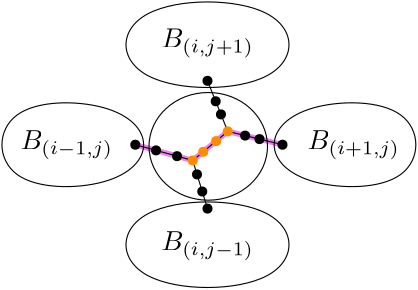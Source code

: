 <?xml version="1.0"?>
<!DOCTYPE ipe SYSTEM "ipe.dtd">
<ipe version="70218" creator="Ipe 7.2.24">
<info created="D:20211004110059" modified="D:20211004112123"/>
<ipestyle name="basic">
<symbol name="arrow/arc(spx)">
<path stroke="sym-stroke" fill="sym-stroke" pen="sym-pen">
0 0 m
-1 0.333 l
-1 -0.333 l
h
</path>
</symbol>
<symbol name="arrow/farc(spx)">
<path stroke="sym-stroke" fill="white" pen="sym-pen">
0 0 m
-1 0.333 l
-1 -0.333 l
h
</path>
</symbol>
<symbol name="arrow/ptarc(spx)">
<path stroke="sym-stroke" fill="sym-stroke" pen="sym-pen">
0 0 m
-1 0.333 l
-0.8 0 l
-1 -0.333 l
h
</path>
</symbol>
<symbol name="arrow/fptarc(spx)">
<path stroke="sym-stroke" fill="white" pen="sym-pen">
0 0 m
-1 0.333 l
-0.8 0 l
-1 -0.333 l
h
</path>
</symbol>
<symbol name="mark/circle(sx)" transformations="translations">
<path fill="sym-stroke">
0.6 0 0 0.6 0 0 e
0.4 0 0 0.4 0 0 e
</path>
</symbol>
<symbol name="mark/disk(sx)" transformations="translations">
<path fill="sym-stroke">
0.6 0 0 0.6 0 0 e
</path>
</symbol>
<symbol name="mark/fdisk(sfx)" transformations="translations">
<group>
<path fill="sym-fill">
0.5 0 0 0.5 0 0 e
</path>
<path fill="sym-stroke" fillrule="eofill">
0.6 0 0 0.6 0 0 e
0.4 0 0 0.4 0 0 e
</path>
</group>
</symbol>
<symbol name="mark/box(sx)" transformations="translations">
<path fill="sym-stroke" fillrule="eofill">
-0.6 -0.6 m
0.6 -0.6 l
0.6 0.6 l
-0.6 0.6 l
h
-0.4 -0.4 m
0.4 -0.4 l
0.4 0.4 l
-0.4 0.4 l
h
</path>
</symbol>
<symbol name="mark/square(sx)" transformations="translations">
<path fill="sym-stroke">
-0.6 -0.6 m
0.6 -0.6 l
0.6 0.6 l
-0.6 0.6 l
h
</path>
</symbol>
<symbol name="mark/fsquare(sfx)" transformations="translations">
<group>
<path fill="sym-fill">
-0.5 -0.5 m
0.5 -0.5 l
0.5 0.5 l
-0.5 0.5 l
h
</path>
<path fill="sym-stroke" fillrule="eofill">
-0.6 -0.6 m
0.6 -0.6 l
0.6 0.6 l
-0.6 0.6 l
h
-0.4 -0.4 m
0.4 -0.4 l
0.4 0.4 l
-0.4 0.4 l
h
</path>
</group>
</symbol>
<symbol name="mark/cross(sx)" transformations="translations">
<group>
<path fill="sym-stroke">
-0.43 -0.57 m
0.57 0.43 l
0.43 0.57 l
-0.57 -0.43 l
h
</path>
<path fill="sym-stroke">
-0.43 0.57 m
0.57 -0.43 l
0.43 -0.57 l
-0.57 0.43 l
h
</path>
</group>
</symbol>
<symbol name="arrow/fnormal(spx)">
<path stroke="sym-stroke" fill="white" pen="sym-pen">
0 0 m
-1 0.333 l
-1 -0.333 l
h
</path>
</symbol>
<symbol name="arrow/pointed(spx)">
<path stroke="sym-stroke" fill="sym-stroke" pen="sym-pen">
0 0 m
-1 0.333 l
-0.8 0 l
-1 -0.333 l
h
</path>
</symbol>
<symbol name="arrow/fpointed(spx)">
<path stroke="sym-stroke" fill="white" pen="sym-pen">
0 0 m
-1 0.333 l
-0.8 0 l
-1 -0.333 l
h
</path>
</symbol>
<symbol name="arrow/linear(spx)">
<path stroke="sym-stroke" pen="sym-pen">
-1 0.333 m
0 0 l
-1 -0.333 l
</path>
</symbol>
<symbol name="arrow/fdouble(spx)">
<path stroke="sym-stroke" fill="white" pen="sym-pen">
0 0 m
-1 0.333 l
-1 -0.333 l
h
-1 0 m
-2 0.333 l
-2 -0.333 l
h
</path>
</symbol>
<symbol name="arrow/double(spx)">
<path stroke="sym-stroke" fill="sym-stroke" pen="sym-pen">
0 0 m
-1 0.333 l
-1 -0.333 l
h
-1 0 m
-2 0.333 l
-2 -0.333 l
h
</path>
</symbol>
<symbol name="arrow/mid-normal(spx)">
<path stroke="sym-stroke" fill="sym-stroke" pen="sym-pen">
0.5 0 m
-0.5 0.333 l
-0.5 -0.333 l
h
</path>
</symbol>
<symbol name="arrow/mid-fnormal(spx)">
<path stroke="sym-stroke" fill="white" pen="sym-pen">
0.5 0 m
-0.5 0.333 l
-0.5 -0.333 l
h
</path>
</symbol>
<symbol name="arrow/mid-pointed(spx)">
<path stroke="sym-stroke" fill="sym-stroke" pen="sym-pen">
0.5 0 m
-0.5 0.333 l
-0.3 0 l
-0.5 -0.333 l
h
</path>
</symbol>
<symbol name="arrow/mid-fpointed(spx)">
<path stroke="sym-stroke" fill="white" pen="sym-pen">
0.5 0 m
-0.5 0.333 l
-0.3 0 l
-0.5 -0.333 l
h
</path>
</symbol>
<symbol name="arrow/mid-double(spx)">
<path stroke="sym-stroke" fill="sym-stroke" pen="sym-pen">
1 0 m
0 0.333 l
0 -0.333 l
h
0 0 m
-1 0.333 l
-1 -0.333 l
h
</path>
</symbol>
<symbol name="arrow/mid-fdouble(spx)">
<path stroke="sym-stroke" fill="white" pen="sym-pen">
1 0 m
0 0.333 l
0 -0.333 l
h
0 0 m
-1 0.333 l
-1 -0.333 l
h
</path>
</symbol>
<anglesize name="22.5 deg" value="22.5"/>
<anglesize name="30 deg" value="30"/>
<anglesize name="45 deg" value="45"/>
<anglesize name="60 deg" value="60"/>
<anglesize name="90 deg" value="90"/>
<arrowsize name="large" value="10"/>
<arrowsize name="small" value="5"/>
<arrowsize name="tiny" value="3"/>
<color name="blue" value="0 0 1"/>
<color name="brown" value="0.647 0.165 0.165"/>
<color name="darkblue" value="0 0 0.545"/>
<color name="darkcyan" value="0 0.545 0.545"/>
<color name="darkgray" value="0.663"/>
<color name="darkgreen" value="0 0.392 0"/>
<color name="darkmagenta" value="0.545 0 0.545"/>
<color name="darkorange" value="1 0.549 0"/>
<color name="darkred" value="0.545 0 0"/>
<color name="gold" value="1 0.843 0"/>
<color name="gray" value="0.745"/>
<color name="green" value="0 1 0"/>
<color name="lightblue" value="0.678 0.847 0.902"/>
<color name="lightcyan" value="0.878 1 1"/>
<color name="lightgray" value="0.827"/>
<color name="lightgreen" value="0.565 0.933 0.565"/>
<color name="lightyellow" value="1 1 0.878"/>
<color name="navy" value="0 0 0.502"/>
<color name="orange" value="1 0.647 0"/>
<color name="pink" value="1 0.753 0.796"/>
<color name="purple" value="0.627 0.125 0.941"/>
<color name="red" value="1 0 0"/>
<color name="seagreen" value="0.18 0.545 0.341"/>
<color name="turquoise" value="0.251 0.878 0.816"/>
<color name="violet" value="0.933 0.51 0.933"/>
<color name="yellow" value="1 1 0"/>
<dashstyle name="dash dot dotted" value="[4 2 1 2 1 2] 0"/>
<dashstyle name="dash dotted" value="[4 2 1 2] 0"/>
<dashstyle name="dashed" value="[4] 0"/>
<dashstyle name="dotted" value="[1 3] 0"/>
<gridsize name="10 pts (~3.5 mm)" value="10"/>
<gridsize name="14 pts (~5 mm)" value="14"/>
<gridsize name="16 pts (~6 mm)" value="16"/>
<gridsize name="20 pts (~7 mm)" value="20"/>
<gridsize name="28 pts (~10 mm)" value="28"/>
<gridsize name="32 pts (~12 mm)" value="32"/>
<gridsize name="4 pts" value="4"/>
<gridsize name="56 pts (~20 mm)" value="56"/>
<gridsize name="8 pts (~3 mm)" value="8"/>
<opacity name="10%" value="0.1"/>
<opacity name="30%" value="0.3"/>
<opacity name="50%" value="0.5"/>
<opacity name="75%" value="0.75"/>
<pen name="fat" value="1.2"/>
<pen name="heavier" value="0.8"/>
<pen name="ultrafat" value="2"/>
<symbolsize name="large" value="5"/>
<symbolsize name="small" value="2"/>
<symbolsize name="tiny" value="1.1"/>
<textsize name="Huge" value="\Huge"/>
<textsize name="LARGE" value="\LARGE"/>
<textsize name="Large" value="\Large"/>
<textsize name="footnote" value="\footnotesize"/>
<textsize name="huge" value="\huge"/>
<textsize name="large" value="\large"/>
<textsize name="small" value="\small"/>
<textsize name="tiny" value="\tiny"/>
<textstyle name="center" begin="\begin{center}" end="\end{center}"/>
<textstyle name="item" begin="\begin{itemize}\item{}" end="\end{itemize}"/>
<textstyle name="itemize" begin="\begin{itemize}" end="\end{itemize}"/>
<tiling name="falling" angle="-60" step="4" width="1"/>
<tiling name="rising" angle="30" step="4" width="1"/>
</ipestyle>
<page>
<layer name="neighbours"/>
<layer name="straight-1"/>
<layer name="straight-2"/>
<layer name="bent"/>
<view layers="neighbours straight-1" active="neighbours"/>
<view layers="neighbours straight-2" active="straight-1"/>
<view layers="neighbours bent" active="bent"/>
<view layers="neighbours bent" active="bent"/>
<path layer="straight-1" stroke="violet" pen="ultrafat" cap="1">
198 544 m
218.69 538.336 l
231.298 548.807 l
251 544 l
</path>
<path stroke="black">
218.69 538.336 m
231.298 548.807 l
</path>
<path layer="bent" stroke="violet" pen="ultrafat" cap="1">
198 544 m
251 544 l
</path>
<use layer="neighbours" matrix="1 0 0 1 6 0" name="mark/disk(sx)" pos="192 544" size="normal" stroke="black"/>
<use matrix="1 0 0 1 -5 0" name="mark/disk(sx)" pos="256 544" size="normal" stroke="black"/>
<use matrix="1 0 0 1 0 -9" name="mark/disk(sx)" pos="224 576" size="normal" stroke="black"/>
<use matrix="1 0 0 1 0 9" name="mark/disk(sx)" pos="224 512" size="normal" stroke="black"/>
<path matrix="0.9 0 0 1 27.2 0" stroke="black">
304 560
256 560
240 544
256 528
304 528 u
</path>
<path matrix="0.9 0 0 1 18.6 0" stroke="black">
192 528
208 544
192 560
144 560
144 528 u
</path>
<text matrix="1 0 0 1 0 -13" transformations="translations" pos="224 592" stroke="black" type="label" width="33.253" height="6.81" depth="3.54" halign="center" valign="baseline" style="math">B_{(i,j+1)}</text>
<text matrix="1 0 0 1 0 -86" transformations="translations" pos="224 592" stroke="black" type="label" width="33.364" height="6.81" depth="3.54" halign="center" valign="baseline" style="math">B_{(i,j-1)}</text>
<text matrix="1 0 0 1 4 0" transformations="translations" pos="256 544" stroke="black" type="label" width="33.253" height="6.81" depth="3.54" valign="center" style="math">B_{(i+1,j)}</text>
<text matrix="1 0 0 1 14 0" transformations="translations" pos="176 544" stroke="black" type="label" width="33.364" height="6.81" depth="3.54" halign="right" valign="center" style="math">B_{(i-1,j)}</text>
<path matrix="1 0 0 0.7 0 155.2" stroke="black">
192 528
192 480
256 480
256 528 u
</path>
<path matrix="1 0 0 0.7 0 171.2" stroke="black">
192 608
192 560
256 560
256 608 u
</path>
<path layer="straight-1" stroke="black">
224 567 m
231.298 548.807 l
251 544 l
</path>
<path stroke="black">
224 521 m
218.69 538.336 l
198 544 l
</path>
<use name="mark/disk(sx)" pos="218.69 538.336" size="normal" stroke="darkorange"/>
<use name="mark/disk(sx)" pos="231.298 548.807" size="normal" stroke="darkorange"/>
<use name="mark/disk(sx)" pos="222.458 541.466" size="normal" stroke="darkorange"/>
<use name="mark/disk(sx)" pos="227.088 545.311" size="normal" stroke="darkorange"/>
<use name="mark/disk(sx)" pos="228.845 554.922" size="normal" stroke="black"/>
<use name="mark/disk(sx)" pos="226.954 559.636" size="normal" stroke="black"/>
<use name="mark/disk(sx)" pos="237.541 547.284" size="normal" stroke="black"/>
<use name="mark/disk(sx)" pos="242.726 546.019" size="normal" stroke="black"/>
<use name="mark/disk(sx)" pos="220.226 533.32" size="normal" stroke="black"/>
<use name="mark/disk(sx)" pos="222.113 527.159" size="normal" stroke="black"/>
<use name="mark/disk(sx)" pos="213.031 539.885" size="normal" stroke="black"/>
<use name="mark/disk(sx)" pos="205.475 541.954" size="normal" stroke="black"/>
<path layer="straight-2" matrix="1 0 0 -1 0 1088" stroke="black">
224 567 m
231.298 548.807 l
251 544 l
</path>
<path matrix="1 0 0 -1 0 1088" stroke="black">
224 521 m
218.69 538.336 l
198 544 l
</path>
<path matrix="1 0 0 -1 0 1088" stroke="black">
218.69 538.336 m
231.298 548.807 l
</path>
<use matrix="1 0 0 -1 0 1088" name="mark/disk(sx)" pos="218.69 538.336" size="normal" stroke="darkorange"/>
<use matrix="1 0 0 -1 0 1088" name="mark/disk(sx)" pos="231.298 548.807" size="normal" stroke="darkorange"/>
<use matrix="1 0 0 -1 0 1088" name="mark/disk(sx)" pos="222.458 541.466" size="normal" stroke="darkorange"/>
<use matrix="1 0 0 -1 0 1088" name="mark/disk(sx)" pos="227.088 545.311" size="normal" stroke="darkorange"/>
<use matrix="1 0 0 -1 0 1088" name="mark/disk(sx)" pos="228.845 554.922" size="normal" stroke="black"/>
<use matrix="1 0 0 -1 0 1088" name="mark/disk(sx)" pos="226.954 559.636" size="normal" stroke="black"/>
<use matrix="1 0 0 -1 0 1088" name="mark/disk(sx)" pos="237.541 547.284" size="normal" stroke="black"/>
<use matrix="1 0 0 -1 0 1088" name="mark/disk(sx)" pos="242.726 546.019" size="normal" stroke="black"/>
<use matrix="1 0 0 -1 0 1088" name="mark/disk(sx)" pos="220.226 533.32" size="normal" stroke="black"/>
<use matrix="1 0 0 -1 0 1088" name="mark/disk(sx)" pos="222.113 527.159" size="normal" stroke="black"/>
<use matrix="1 0 0 -1 0 1088" name="mark/disk(sx)" pos="213.031 539.885" size="normal" stroke="black"/>
<use matrix="1 0 0 -1 0 1088" name="mark/disk(sx)" pos="205.475 541.954" size="normal" stroke="black"/>
<path layer="bent" stroke="black">
198 544 m
251 544 l
</path>
<path stroke="black">
224 567 m
224 521 l
</path>
<path stroke="black">
210.997 544 m
211.638 531.711
224 532.566 c
</path>
<use name="mark/disk(sx)" pos="210.997 544" size="normal" stroke="darkorange"/>
<use name="mark/disk(sx)" pos="224 532.566" size="normal" stroke="darkorange"/>
<use name="mark/disk(sx)" pos="224 557.997" size="normal" stroke="black"/>
<use name="mark/disk(sx)" pos="224 551.372" size="normal" stroke="black"/>
<use name="mark/disk(sx)" pos="230.871 544" size="normal" stroke="black"/>
<use name="mark/disk(sx)" pos="239.633 544" size="normal" stroke="black"/>
<use name="mark/disk(sx)" pos="205.227 544" size="normal" stroke="black"/>
<use name="mark/disk(sx)" pos="224 528.506" size="normal" stroke="black"/>
<use name="mark/disk(sx)" pos="212.298 538.099" size="normal" stroke="darkorange"/>
<use name="mark/disk(sx)" pos="217.321 533.353" size="normal" stroke="darkorange"/>
<path matrix="1.1 0 0 0.9 -22.4095 54.4032" stroke="black">
19.5744 0 0 19.5744 224.095 544.032 e
</path>
<path layer="straight-1" matrix="1.1 0 0 1 -21.3271 -1" stroke="black">
19.383 0 0 19.383 223.271 544.412 e
</path>
</page>
</ipe>
